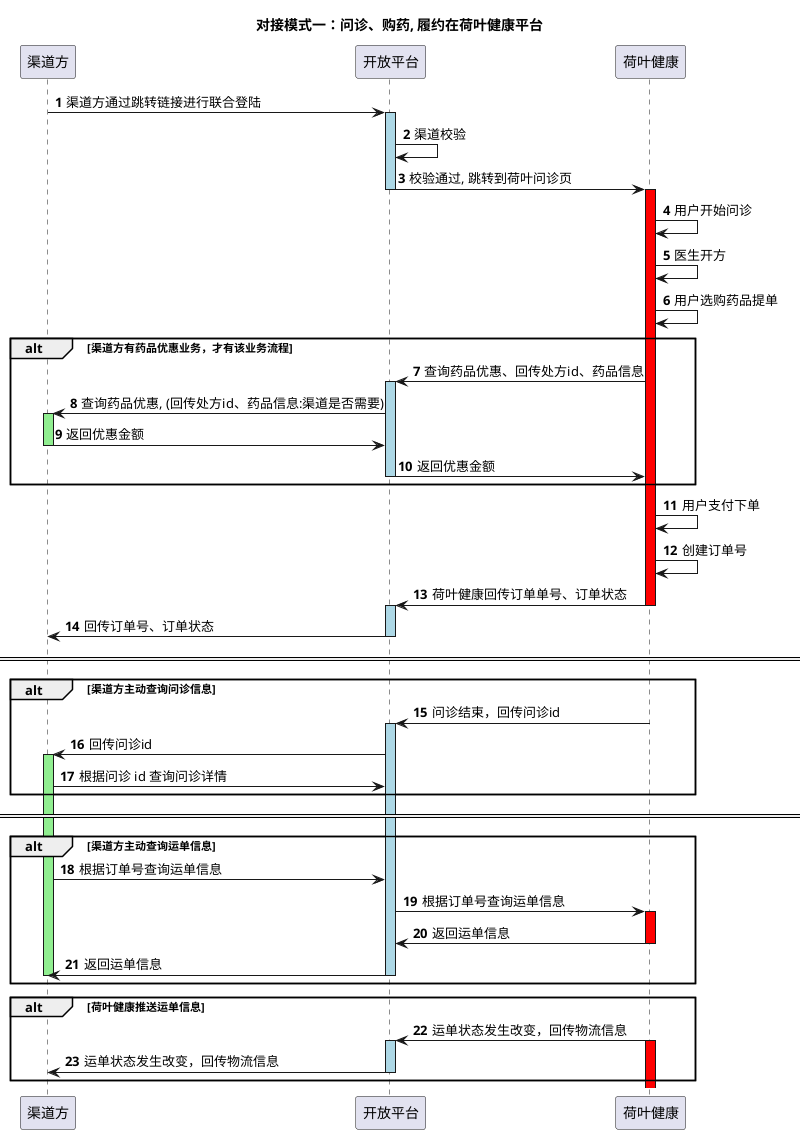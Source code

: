 @startuml
title 对接模式一：问诊、购药, 履约在荷叶健康平台
autonumber
participant "渠道方" as channel
participant "开放平台" as openApi
participant "荷叶健康" as heye


channel -> openApi : 渠道方通过跳转链接进行联合登陆
activate openApi #lightBlue
    openApi -> openApi: 渠道校验
    openApi -> heye: 校验通过, 跳转到荷叶问诊页
deactivate openApi
activate heye #red
heye -> heye : 用户开始问诊
heye -> heye : 医生开方
heye -> heye : 用户选购药品提单
alt 渠道方有药品优惠业务，才有该业务流程
heye -> openApi : 查询药品优惠、回传处方id、药品信息
activate openApi #lightBlue
    openApi -> channel : 查询药品优惠, (回传处方id、药品信息:渠道是否需要)
    activate channel #lightGreen
        channel -> openApi: 返回优惠金额
    deactivate channel
    openApi -> heye : 返回优惠金额
deactivate openApi
end
heye -> heye: 用户支付下单
heye -> heye: 创建订单号
heye -> openApi : 荷叶健康回传订单单号、订单状态
deactivate heye
activate openApi #lightBlue
    openApi -> channel : 回传订单号、订单状态
deactivate openApi
====
alt 渠道方主动查询问诊信息
heye -> openApi : 问诊结束，回传问诊id
activate openApi #lightBlue
    openApi -> channel : 回传问诊id
    activate channel #lightGreen
        channel -> openApi: 根据问诊 id 查询问诊详情
end
====
alt 渠道方主动查询运单信息
channel -> openApi: 根据订单号查询运单信息
openApi -> heye : 根据订单号查询运单信息
activate heye #red
    heye -> openApi: 返回运单信息
deactivate heye
openApi -> channel: 返回运单信息
deactivate openApi
deactivate channel
end

alt 荷叶健康推送运单信息
heye -> openApi: 运单状态发生改变，回传物流信息
activate heye #red
activate openApi #lightBlue
    openApi -> channel: 运单状态发生改变，回传物流信息
deactivate openApi


end
@enduml